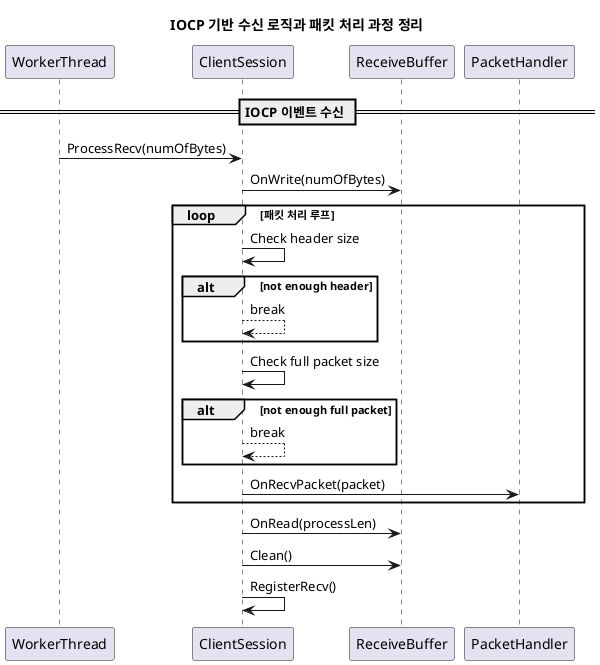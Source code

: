 @startuml
/'
1. Worker Thread가 IOCP에서 이벤트를 확인한다.
2. ReceiveBuffer에 수신한 바이트 수만큼 writePos를 증가시킨다.
3. 수신된 데이터가 최소한 Header 크기 이상인지 검사한다. 
   아니라면 다음 수신을 기다린다. (break)
   Header가 도착했다면, Header 안의 size 필드를 확인하여 전체 패킷 길이(= header + payload)가 도착했는지 검사한다. 
   아니라면 다음 수신을 기다린다. (break)
   전체 패킷이 도착한 경우, 해당 패킷의 type에 따라 packetHandler를 호출한다.
4. 패킷 처리가 끝나면, OnRead로 읽은 바이트 수만큼 readPos를 이동시킨다.
5. recvBuffer.Clean()을 호출하여, 
   readPos == writePos이면 버퍼를 초기화하고
   FreeSize() < bufferSize이면 memcpy로 앞쪽으로 당겨준다.
6. 수신 처리가 끝나면 WSARecv를 재등록하여 다음 수신 이벤트를 기다린다.
'/
title IOCP 기반 수신 로직과 패킷 처리 과정 정리

participant WorkerThread
participant "ClientSession" as Session
participant "ReceiveBuffer" as Buffer
participant "PacketHandler" as handler

== IOCP 이벤트 수신 ==
WorkerThread -> Session : ProcessRecv(numOfBytes)
Session -> Buffer : OnWrite(numOfBytes)

loop   패킷 처리 루프
    Session -> Session : Check header size
    alt not enough header
        Session --> Session : break
    end
    Session -> Session : Check full packet size
    alt not enough full packet
        Session --> Session : break
    end
    Session -> handler : OnRecvPacket(packet)
end

Session -> Buffer : OnRead(processLen)

Session -> Buffer : Clean()
Session -> Session : RegisterRecv()

@enduml
